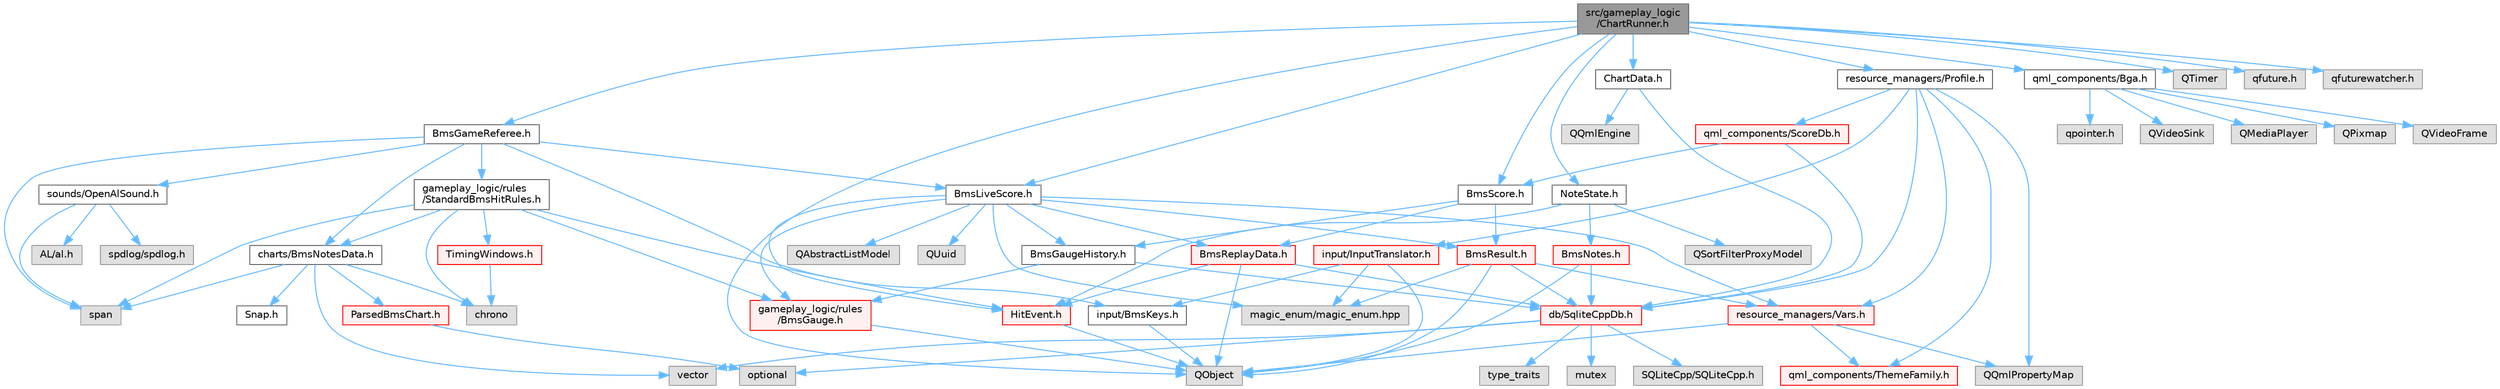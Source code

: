 digraph "src/gameplay_logic/ChartRunner.h"
{
 // LATEX_PDF_SIZE
  bgcolor="transparent";
  edge [fontname=Helvetica,fontsize=10,labelfontname=Helvetica,labelfontsize=10];
  node [fontname=Helvetica,fontsize=10,shape=box,height=0.2,width=0.4];
  Node1 [id="Node000001",label="src/gameplay_logic\l/ChartRunner.h",height=0.2,width=0.4,color="gray40", fillcolor="grey60", style="filled", fontcolor="black",tooltip=" "];
  Node1 -> Node2 [id="edge1_Node000001_Node000002",color="steelblue1",style="solid",tooltip=" "];
  Node2 [id="Node000002",label="QObject",height=0.2,width=0.4,color="grey60", fillcolor="#E0E0E0", style="filled",tooltip=" "];
  Node1 -> Node3 [id="edge2_Node000001_Node000003",color="steelblue1",style="solid",tooltip=" "];
  Node3 [id="Node000003",label="BmsGameReferee.h",height=0.2,width=0.4,color="grey40", fillcolor="white", style="filled",URL="$BmsGameReferee_8h.html",tooltip=" "];
  Node3 -> Node4 [id="edge3_Node000003_Node000004",color="steelblue1",style="solid",tooltip=" "];
  Node4 [id="Node000004",label="span",height=0.2,width=0.4,color="grey60", fillcolor="#E0E0E0", style="filled",tooltip=" "];
  Node3 -> Node5 [id="edge4_Node000003_Node000005",color="steelblue1",style="solid",tooltip=" "];
  Node5 [id="Node000005",label="charts/BmsNotesData.h",height=0.2,width=0.4,color="grey40", fillcolor="white", style="filled",URL="$BmsNotesData_8h.html",tooltip=" "];
  Node5 -> Node6 [id="edge5_Node000005_Node000006",color="steelblue1",style="solid",tooltip=" "];
  Node6 [id="Node000006",label="vector",height=0.2,width=0.4,color="grey60", fillcolor="#E0E0E0", style="filled",tooltip=" "];
  Node5 -> Node7 [id="edge6_Node000005_Node000007",color="steelblue1",style="solid",tooltip=" "];
  Node7 [id="Node000007",label="chrono",height=0.2,width=0.4,color="grey60", fillcolor="#E0E0E0", style="filled",tooltip=" "];
  Node5 -> Node8 [id="edge7_Node000005_Node000008",color="steelblue1",style="solid",tooltip=" "];
  Node8 [id="Node000008",label="Snap.h",height=0.2,width=0.4,color="grey40", fillcolor="white", style="filled",URL="$Snap_8h.html",tooltip=" "];
  Node5 -> Node9 [id="edge8_Node000005_Node000009",color="steelblue1",style="solid",tooltip=" "];
  Node9 [id="Node000009",label="ParsedBmsChart.h",height=0.2,width=0.4,color="red", fillcolor="#FFF0F0", style="filled",URL="$ParsedBmsChart_8h.html",tooltip=" "];
  Node9 -> Node13 [id="edge9_Node000009_Node000013",color="steelblue1",style="solid",tooltip=" "];
  Node13 [id="Node000013",label="optional",height=0.2,width=0.4,color="grey60", fillcolor="#E0E0E0", style="filled",tooltip=" "];
  Node5 -> Node4 [id="edge10_Node000005_Node000004",color="steelblue1",style="solid",tooltip=" "];
  Node3 -> Node15 [id="edge11_Node000003_Node000015",color="steelblue1",style="solid",tooltip=" "];
  Node15 [id="Node000015",label="input/BmsKeys.h",height=0.2,width=0.4,color="grey40", fillcolor="white", style="filled",URL="$BmsKeys_8h.html",tooltip=" "];
  Node15 -> Node2 [id="edge12_Node000015_Node000002",color="steelblue1",style="solid",tooltip=" "];
  Node3 -> Node16 [id="edge13_Node000003_Node000016",color="steelblue1",style="solid",tooltip=" "];
  Node16 [id="Node000016",label="BmsLiveScore.h",height=0.2,width=0.4,color="grey40", fillcolor="white", style="filled",URL="$BmsLiveScore_8h.html",tooltip=" "];
  Node16 -> Node17 [id="edge14_Node000016_Node000017",color="steelblue1",style="solid",tooltip=" "];
  Node17 [id="Node000017",label="magic_enum/magic_enum.hpp",height=0.2,width=0.4,color="grey60", fillcolor="#E0E0E0", style="filled",tooltip=" "];
  Node16 -> Node18 [id="edge15_Node000016_Node000018",color="steelblue1",style="solid",tooltip=" "];
  Node18 [id="Node000018",label="gameplay_logic/rules\l/BmsGauge.h",height=0.2,width=0.4,color="red", fillcolor="#FFF0F0", style="filled",URL="$BmsGauge_8h.html",tooltip=" "];
  Node18 -> Node2 [id="edge16_Node000018_Node000002",color="steelblue1",style="solid",tooltip=" "];
  Node16 -> Node21 [id="edge17_Node000016_Node000021",color="steelblue1",style="solid",tooltip=" "];
  Node21 [id="Node000021",label="HitEvent.h",height=0.2,width=0.4,color="red", fillcolor="#FFF0F0", style="filled",URL="$HitEvent_8h.html",tooltip=" "];
  Node21 -> Node2 [id="edge18_Node000021_Node000002",color="steelblue1",style="solid",tooltip=" "];
  Node16 -> Node23 [id="edge19_Node000016_Node000023",color="steelblue1",style="solid",tooltip=" "];
  Node23 [id="Node000023",label="BmsResult.h",height=0.2,width=0.4,color="red", fillcolor="#FFF0F0", style="filled",URL="$BmsResult_8h.html",tooltip=" "];
  Node23 -> Node17 [id="edge20_Node000023_Node000017",color="steelblue1",style="solid",tooltip=" "];
  Node23 -> Node24 [id="edge21_Node000023_Node000024",color="steelblue1",style="solid",tooltip=" "];
  Node24 [id="Node000024",label="db/SqliteCppDb.h",height=0.2,width=0.4,color="red", fillcolor="#FFF0F0", style="filled",URL="$SqliteCppDb_8h.html",tooltip=" "];
  Node24 -> Node25 [id="edge22_Node000024_Node000025",color="steelblue1",style="solid",tooltip=" "];
  Node25 [id="Node000025",label="SQLiteCpp/SQLiteCpp.h",height=0.2,width=0.4,color="grey60", fillcolor="#E0E0E0", style="filled",tooltip=" "];
  Node24 -> Node13 [id="edge23_Node000024_Node000013",color="steelblue1",style="solid",tooltip=" "];
  Node24 -> Node6 [id="edge24_Node000024_Node000006",color="steelblue1",style="solid",tooltip=" "];
  Node24 -> Node26 [id="edge25_Node000024_Node000026",color="steelblue1",style="solid",tooltip=" "];
  Node26 [id="Node000026",label="type_traits",height=0.2,width=0.4,color="grey60", fillcolor="#E0E0E0", style="filled",tooltip=" "];
  Node24 -> Node27 [id="edge26_Node000024_Node000027",color="steelblue1",style="solid",tooltip=" "];
  Node27 [id="Node000027",label="mutex",height=0.2,width=0.4,color="grey60", fillcolor="#E0E0E0", style="filled",tooltip=" "];
  Node23 -> Node33 [id="edge27_Node000023_Node000033",color="steelblue1",style="solid",tooltip=" "];
  Node33 [id="Node000033",label="resource_managers/Vars.h",height=0.2,width=0.4,color="red", fillcolor="#FFF0F0", style="filled",URL="$Vars_8h.html",tooltip=" "];
  Node33 -> Node34 [id="edge28_Node000033_Node000034",color="steelblue1",style="solid",tooltip=" "];
  Node34 [id="Node000034",label="qml_components/ThemeFamily.h",height=0.2,width=0.4,color="red", fillcolor="#FFF0F0", style="filled",URL="$ThemeFamily_8h.html",tooltip=" "];
  Node33 -> Node2 [id="edge29_Node000033_Node000002",color="steelblue1",style="solid",tooltip=" "];
  Node33 -> Node37 [id="edge30_Node000033_Node000037",color="steelblue1",style="solid",tooltip=" "];
  Node37 [id="Node000037",label="QQmlPropertyMap",height=0.2,width=0.4,color="grey60", fillcolor="#E0E0E0", style="filled",tooltip=" "];
  Node23 -> Node2 [id="edge31_Node000023_Node000002",color="steelblue1",style="solid",tooltip=" "];
  Node16 -> Node42 [id="edge32_Node000016_Node000042",color="steelblue1",style="solid",tooltip=" "];
  Node42 [id="Node000042",label="BmsGaugeHistory.h",height=0.2,width=0.4,color="grey40", fillcolor="white", style="filled",URL="$BmsGaugeHistory_8h.html",tooltip=" "];
  Node42 -> Node24 [id="edge33_Node000042_Node000024",color="steelblue1",style="solid",tooltip=" "];
  Node42 -> Node18 [id="edge34_Node000042_Node000018",color="steelblue1",style="solid",tooltip=" "];
  Node16 -> Node43 [id="edge35_Node000016_Node000043",color="steelblue1",style="solid",tooltip=" "];
  Node43 [id="Node000043",label="BmsReplayData.h",height=0.2,width=0.4,color="red", fillcolor="#FFF0F0", style="filled",URL="$BmsReplayData_8h.html",tooltip=" "];
  Node43 -> Node21 [id="edge36_Node000043_Node000021",color="steelblue1",style="solid",tooltip=" "];
  Node43 -> Node24 [id="edge37_Node000043_Node000024",color="steelblue1",style="solid",tooltip=" "];
  Node43 -> Node2 [id="edge38_Node000043_Node000002",color="steelblue1",style="solid",tooltip=" "];
  Node16 -> Node33 [id="edge39_Node000016_Node000033",color="steelblue1",style="solid",tooltip=" "];
  Node16 -> Node46 [id="edge40_Node000016_Node000046",color="steelblue1",style="solid",tooltip=" "];
  Node46 [id="Node000046",label="QAbstractListModel",height=0.2,width=0.4,color="grey60", fillcolor="#E0E0E0", style="filled",tooltip=" "];
  Node16 -> Node47 [id="edge41_Node000016_Node000047",color="steelblue1",style="solid",tooltip=" "];
  Node47 [id="Node000047",label="QUuid",height=0.2,width=0.4,color="grey60", fillcolor="#E0E0E0", style="filled",tooltip=" "];
  Node3 -> Node48 [id="edge42_Node000003_Node000048",color="steelblue1",style="solid",tooltip=" "];
  Node48 [id="Node000048",label="gameplay_logic/rules\l/StandardBmsHitRules.h",height=0.2,width=0.4,color="grey40", fillcolor="white", style="filled",URL="$StandardBmsHitRules_8h.html",tooltip=" "];
  Node48 -> Node5 [id="edge43_Node000048_Node000005",color="steelblue1",style="solid",tooltip=" "];
  Node48 -> Node49 [id="edge44_Node000048_Node000049",color="steelblue1",style="solid",tooltip=" "];
  Node49 [id="Node000049",label="TimingWindows.h",height=0.2,width=0.4,color="red", fillcolor="#FFF0F0", style="filled",URL="$TimingWindows_8h.html",tooltip=" "];
  Node49 -> Node7 [id="edge45_Node000049_Node000007",color="steelblue1",style="solid",tooltip=" "];
  Node48 -> Node18 [id="edge46_Node000048_Node000018",color="steelblue1",style="solid",tooltip=" "];
  Node48 -> Node21 [id="edge47_Node000048_Node000021",color="steelblue1",style="solid",tooltip=" "];
  Node48 -> Node4 [id="edge48_Node000048_Node000004",color="steelblue1",style="solid",tooltip=" "];
  Node48 -> Node7 [id="edge49_Node000048_Node000007",color="steelblue1",style="solid",tooltip=" "];
  Node3 -> Node51 [id="edge50_Node000003_Node000051",color="steelblue1",style="solid",tooltip=" "];
  Node51 [id="Node000051",label="sounds/OpenAlSound.h",height=0.2,width=0.4,color="grey40", fillcolor="white", style="filled",URL="$OpenAlSound_8h.html",tooltip=" "];
  Node51 -> Node52 [id="edge51_Node000051_Node000052",color="steelblue1",style="solid",tooltip=" "];
  Node52 [id="Node000052",label="AL/al.h",height=0.2,width=0.4,color="grey60", fillcolor="#E0E0E0", style="filled",tooltip=" "];
  Node51 -> Node53 [id="edge52_Node000051_Node000053",color="steelblue1",style="solid",tooltip=" "];
  Node53 [id="Node000053",label="spdlog/spdlog.h",height=0.2,width=0.4,color="grey60", fillcolor="#E0E0E0", style="filled",tooltip=" "];
  Node51 -> Node4 [id="edge53_Node000051_Node000004",color="steelblue1",style="solid",tooltip=" "];
  Node1 -> Node54 [id="edge54_Node000001_Node000054",color="steelblue1",style="solid",tooltip=" "];
  Node54 [id="Node000054",label="ChartData.h",height=0.2,width=0.4,color="grey40", fillcolor="white", style="filled",URL="$ChartData_8h.html",tooltip=" "];
  Node54 -> Node55 [id="edge55_Node000054_Node000055",color="steelblue1",style="solid",tooltip=" "];
  Node55 [id="Node000055",label="QQmlEngine",height=0.2,width=0.4,color="grey60", fillcolor="#E0E0E0", style="filled",tooltip=" "];
  Node54 -> Node24 [id="edge56_Node000054_Node000024",color="steelblue1",style="solid",tooltip=" "];
  Node1 -> Node56 [id="edge57_Node000001_Node000056",color="steelblue1",style="solid",tooltip=" "];
  Node56 [id="Node000056",label="BmsScore.h",height=0.2,width=0.4,color="grey40", fillcolor="white", style="filled",URL="$BmsScore_8h.html",tooltip=" "];
  Node56 -> Node42 [id="edge58_Node000056_Node000042",color="steelblue1",style="solid",tooltip=" "];
  Node56 -> Node23 [id="edge59_Node000056_Node000023",color="steelblue1",style="solid",tooltip=" "];
  Node56 -> Node43 [id="edge60_Node000056_Node000043",color="steelblue1",style="solid",tooltip=" "];
  Node1 -> Node16 [id="edge61_Node000001_Node000016",color="steelblue1",style="solid",tooltip=" "];
  Node1 -> Node57 [id="edge62_Node000001_Node000057",color="steelblue1",style="solid",tooltip=" "];
  Node57 [id="Node000057",label="resource_managers/Profile.h",height=0.2,width=0.4,color="grey40", fillcolor="white", style="filled",URL="$Profile_8h.html",tooltip=" "];
  Node57 -> Node33 [id="edge63_Node000057_Node000033",color="steelblue1",style="solid",tooltip=" "];
  Node57 -> Node24 [id="edge64_Node000057_Node000024",color="steelblue1",style="solid",tooltip=" "];
  Node57 -> Node58 [id="edge65_Node000057_Node000058",color="steelblue1",style="solid",tooltip=" "];
  Node58 [id="Node000058",label="input/InputTranslator.h",height=0.2,width=0.4,color="red", fillcolor="#FFF0F0", style="filled",URL="$InputTranslator_8h.html",tooltip=" "];
  Node58 -> Node15 [id="edge66_Node000058_Node000015",color="steelblue1",style="solid",tooltip=" "];
  Node58 -> Node2 [id="edge67_Node000058_Node000002",color="steelblue1",style="solid",tooltip=" "];
  Node58 -> Node17 [id="edge68_Node000058_Node000017",color="steelblue1",style="solid",tooltip=" "];
  Node57 -> Node65 [id="edge69_Node000057_Node000065",color="steelblue1",style="solid",tooltip=" "];
  Node65 [id="Node000065",label="qml_components/ScoreDb.h",height=0.2,width=0.4,color="red", fillcolor="#FFF0F0", style="filled",URL="$ScoreDb_8h.html",tooltip=" "];
  Node65 -> Node24 [id="edge70_Node000065_Node000024",color="steelblue1",style="solid",tooltip=" "];
  Node65 -> Node56 [id="edge71_Node000065_Node000056",color="steelblue1",style="solid",tooltip=" "];
  Node57 -> Node37 [id="edge72_Node000057_Node000037",color="steelblue1",style="solid",tooltip=" "];
  Node57 -> Node34 [id="edge73_Node000057_Node000034",color="steelblue1",style="solid",tooltip=" "];
  Node1 -> Node71 [id="edge74_Node000001_Node000071",color="steelblue1",style="solid",tooltip=" "];
  Node71 [id="Node000071",label="qml_components/Bga.h",height=0.2,width=0.4,color="grey40", fillcolor="white", style="filled",URL="$Bga_8h.html",tooltip=" "];
  Node71 -> Node72 [id="edge75_Node000071_Node000072",color="steelblue1",style="solid",tooltip=" "];
  Node72 [id="Node000072",label="QVideoSink",height=0.2,width=0.4,color="grey60", fillcolor="#E0E0E0", style="filled",tooltip=" "];
  Node71 -> Node73 [id="edge76_Node000071_Node000073",color="steelblue1",style="solid",tooltip=" "];
  Node73 [id="Node000073",label="QMediaPlayer",height=0.2,width=0.4,color="grey60", fillcolor="#E0E0E0", style="filled",tooltip=" "];
  Node71 -> Node74 [id="edge77_Node000071_Node000074",color="steelblue1",style="solid",tooltip=" "];
  Node74 [id="Node000074",label="QPixmap",height=0.2,width=0.4,color="grey60", fillcolor="#E0E0E0", style="filled",tooltip=" "];
  Node71 -> Node75 [id="edge78_Node000071_Node000075",color="steelblue1",style="solid",tooltip=" "];
  Node75 [id="Node000075",label="QVideoFrame",height=0.2,width=0.4,color="grey60", fillcolor="#E0E0E0", style="filled",tooltip=" "];
  Node71 -> Node76 [id="edge79_Node000071_Node000076",color="steelblue1",style="solid",tooltip=" "];
  Node76 [id="Node000076",label="qpointer.h",height=0.2,width=0.4,color="grey60", fillcolor="#E0E0E0", style="filled",tooltip=" "];
  Node1 -> Node77 [id="edge80_Node000001_Node000077",color="steelblue1",style="solid",tooltip=" "];
  Node77 [id="Node000077",label="NoteState.h",height=0.2,width=0.4,color="grey40", fillcolor="white", style="filled",URL="$NoteState_8h.html",tooltip=" "];
  Node77 -> Node78 [id="edge81_Node000077_Node000078",color="steelblue1",style="solid",tooltip=" "];
  Node78 [id="Node000078",label="BmsNotes.h",height=0.2,width=0.4,color="red", fillcolor="#FFF0F0", style="filled",URL="$BmsNotes_8h.html",tooltip=" "];
  Node78 -> Node2 [id="edge82_Node000078_Node000002",color="steelblue1",style="solid",tooltip=" "];
  Node78 -> Node24 [id="edge83_Node000078_Node000024",color="steelblue1",style="solid",tooltip=" "];
  Node77 -> Node21 [id="edge84_Node000077_Node000021",color="steelblue1",style="solid",tooltip=" "];
  Node77 -> Node81 [id="edge85_Node000077_Node000081",color="steelblue1",style="solid",tooltip=" "];
  Node81 [id="Node000081",label="QSortFilterProxyModel",height=0.2,width=0.4,color="grey60", fillcolor="#E0E0E0", style="filled",tooltip=" "];
  Node1 -> Node60 [id="edge86_Node000001_Node000060",color="steelblue1",style="solid",tooltip=" "];
  Node60 [id="Node000060",label="QTimer",height=0.2,width=0.4,color="grey60", fillcolor="#E0E0E0", style="filled",tooltip=" "];
  Node1 -> Node82 [id="edge87_Node000001_Node000082",color="steelblue1",style="solid",tooltip=" "];
  Node82 [id="Node000082",label="qfuture.h",height=0.2,width=0.4,color="grey60", fillcolor="#E0E0E0", style="filled",tooltip=" "];
  Node1 -> Node83 [id="edge88_Node000001_Node000083",color="steelblue1",style="solid",tooltip=" "];
  Node83 [id="Node000083",label="qfuturewatcher.h",height=0.2,width=0.4,color="grey60", fillcolor="#E0E0E0", style="filled",tooltip=" "];
}
